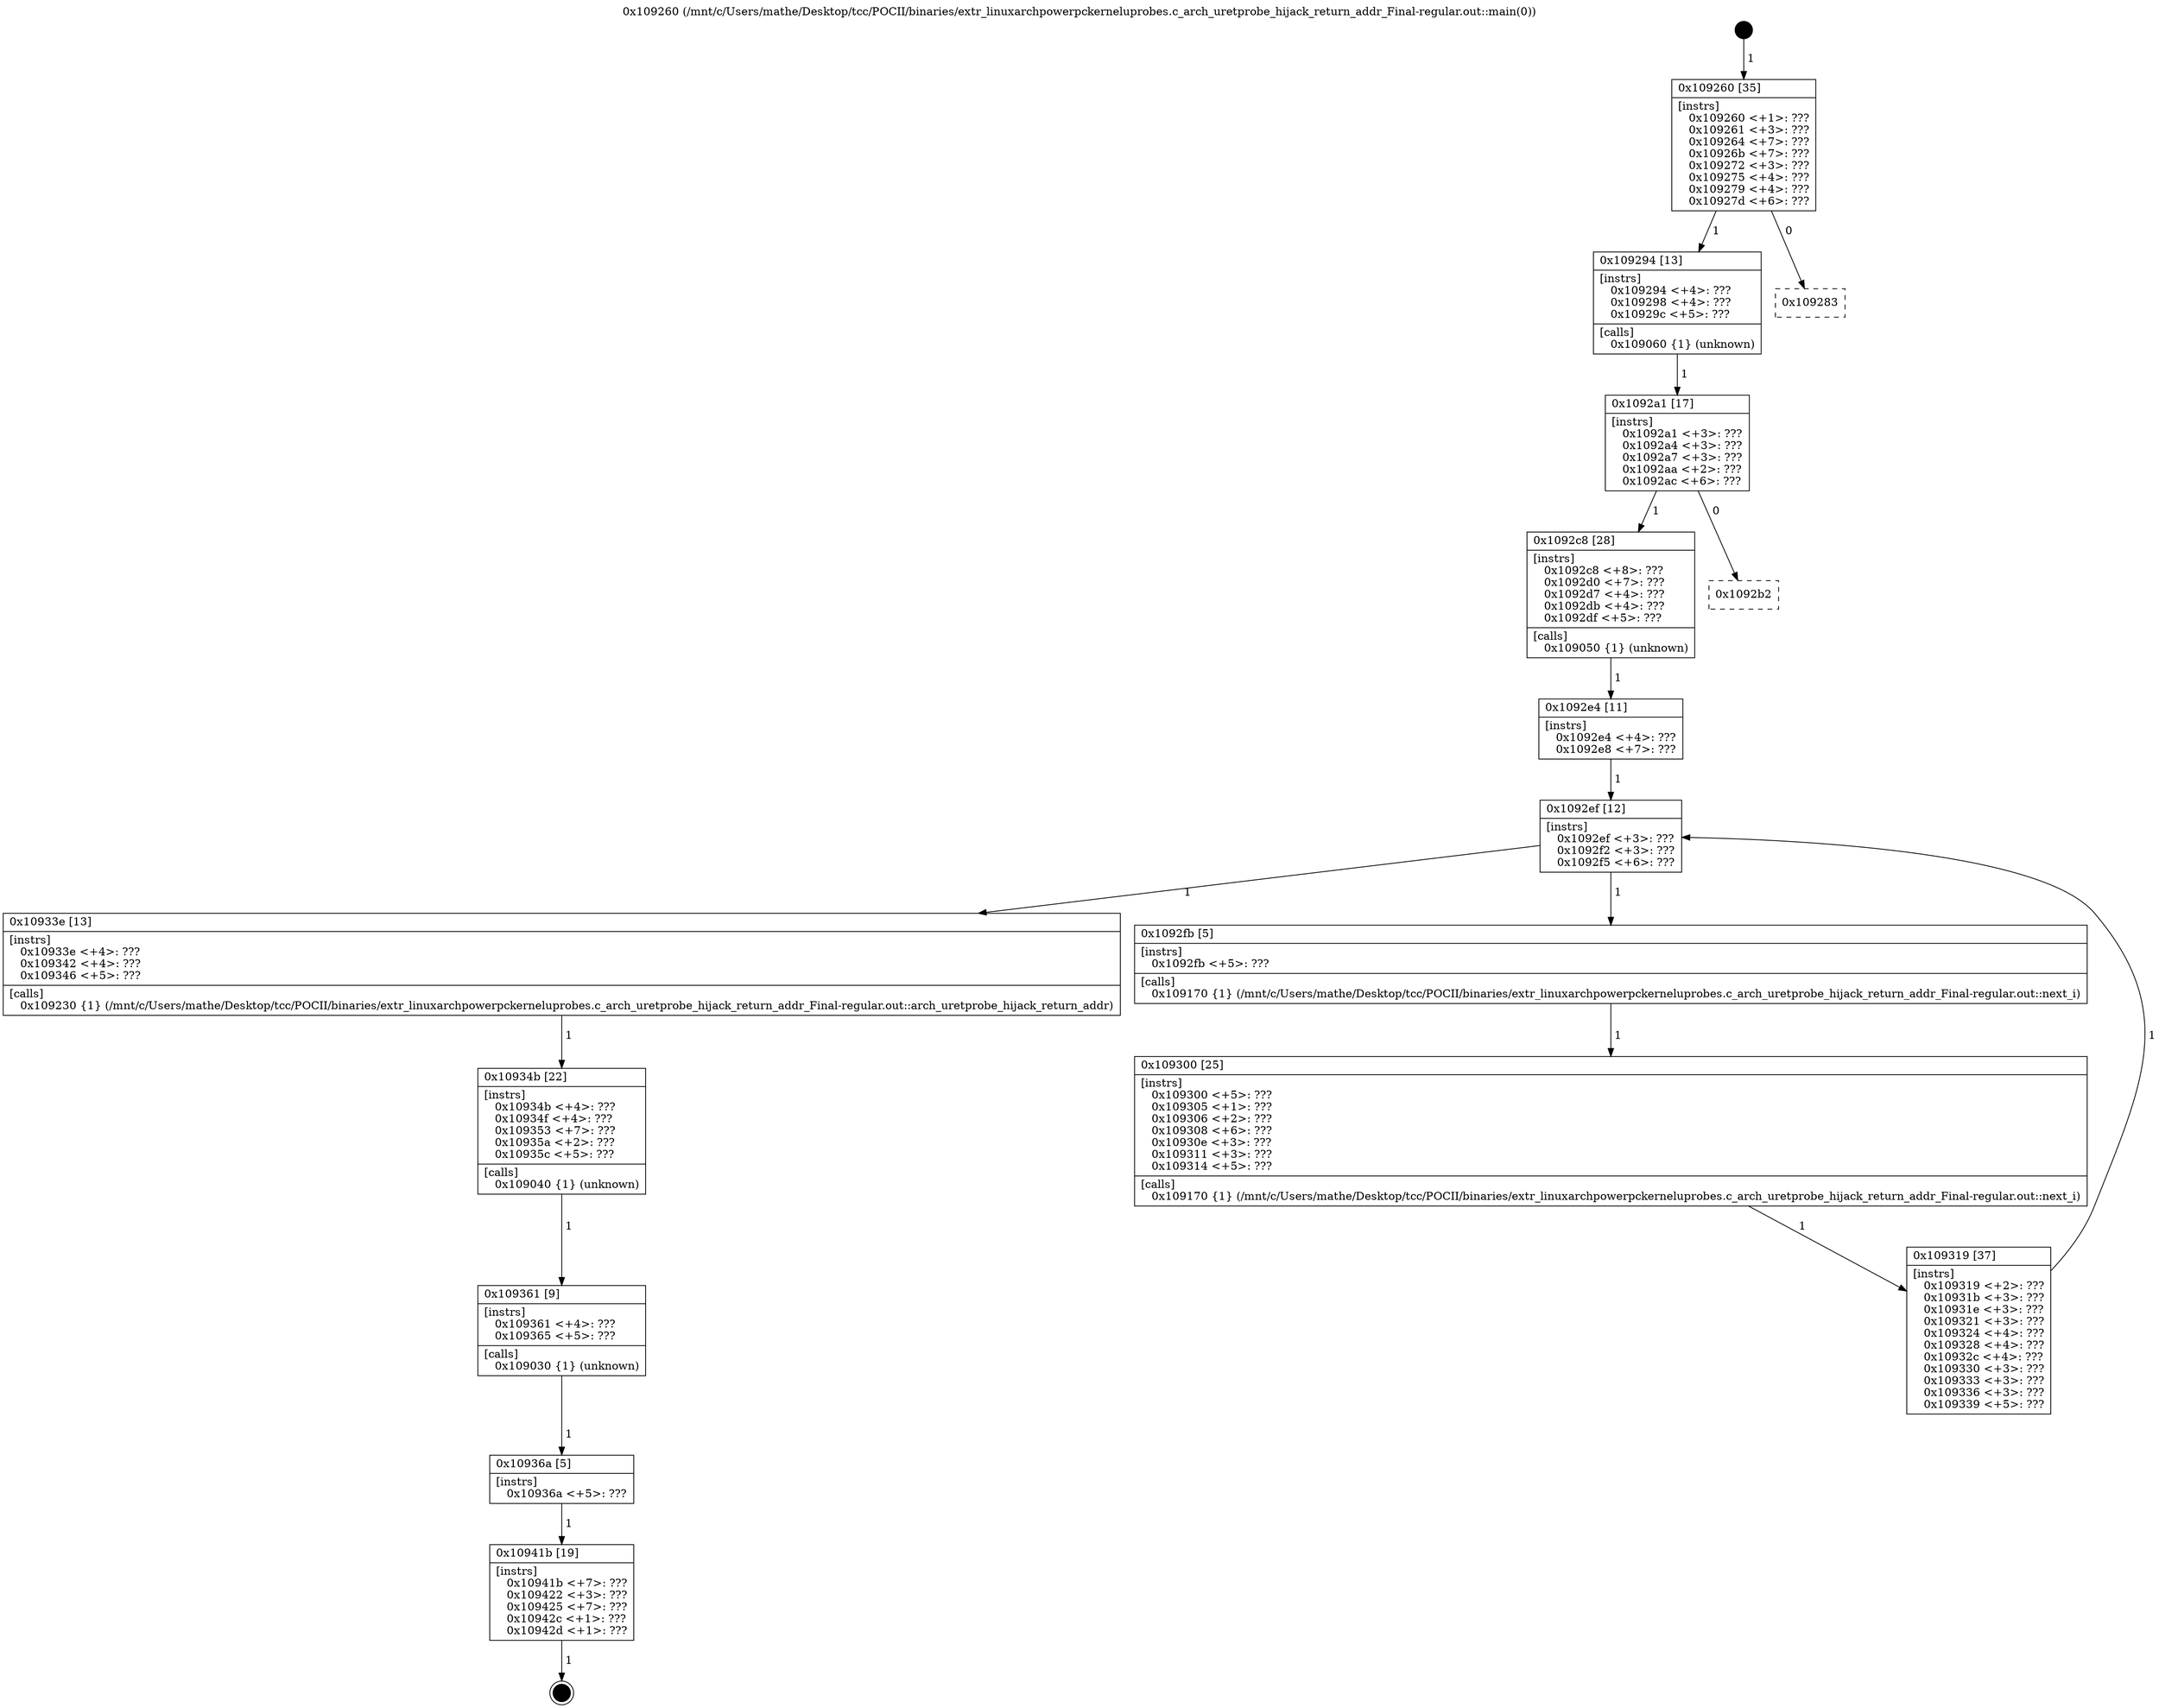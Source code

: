 digraph "0x109260" {
  label = "0x109260 (/mnt/c/Users/mathe/Desktop/tcc/POCII/binaries/extr_linuxarchpowerpckerneluprobes.c_arch_uretprobe_hijack_return_addr_Final-regular.out::main(0))"
  labelloc = "t"
  node[shape=record]

  Entry [label="",width=0.3,height=0.3,shape=circle,fillcolor=black,style=filled]
  "0x109260" [label="{
     0x109260 [35]\l
     | [instrs]\l
     &nbsp;&nbsp;0x109260 \<+1\>: ???\l
     &nbsp;&nbsp;0x109261 \<+3\>: ???\l
     &nbsp;&nbsp;0x109264 \<+7\>: ???\l
     &nbsp;&nbsp;0x10926b \<+7\>: ???\l
     &nbsp;&nbsp;0x109272 \<+3\>: ???\l
     &nbsp;&nbsp;0x109275 \<+4\>: ???\l
     &nbsp;&nbsp;0x109279 \<+4\>: ???\l
     &nbsp;&nbsp;0x10927d \<+6\>: ???\l
  }"]
  "0x109294" [label="{
     0x109294 [13]\l
     | [instrs]\l
     &nbsp;&nbsp;0x109294 \<+4\>: ???\l
     &nbsp;&nbsp;0x109298 \<+4\>: ???\l
     &nbsp;&nbsp;0x10929c \<+5\>: ???\l
     | [calls]\l
     &nbsp;&nbsp;0x109060 \{1\} (unknown)\l
  }"]
  "0x109283" [label="{
     0x109283\l
  }", style=dashed]
  "0x1092a1" [label="{
     0x1092a1 [17]\l
     | [instrs]\l
     &nbsp;&nbsp;0x1092a1 \<+3\>: ???\l
     &nbsp;&nbsp;0x1092a4 \<+3\>: ???\l
     &nbsp;&nbsp;0x1092a7 \<+3\>: ???\l
     &nbsp;&nbsp;0x1092aa \<+2\>: ???\l
     &nbsp;&nbsp;0x1092ac \<+6\>: ???\l
  }"]
  "0x1092c8" [label="{
     0x1092c8 [28]\l
     | [instrs]\l
     &nbsp;&nbsp;0x1092c8 \<+8\>: ???\l
     &nbsp;&nbsp;0x1092d0 \<+7\>: ???\l
     &nbsp;&nbsp;0x1092d7 \<+4\>: ???\l
     &nbsp;&nbsp;0x1092db \<+4\>: ???\l
     &nbsp;&nbsp;0x1092df \<+5\>: ???\l
     | [calls]\l
     &nbsp;&nbsp;0x109050 \{1\} (unknown)\l
  }"]
  "0x1092b2" [label="{
     0x1092b2\l
  }", style=dashed]
  "0x1092ef" [label="{
     0x1092ef [12]\l
     | [instrs]\l
     &nbsp;&nbsp;0x1092ef \<+3\>: ???\l
     &nbsp;&nbsp;0x1092f2 \<+3\>: ???\l
     &nbsp;&nbsp;0x1092f5 \<+6\>: ???\l
  }"]
  "0x10933e" [label="{
     0x10933e [13]\l
     | [instrs]\l
     &nbsp;&nbsp;0x10933e \<+4\>: ???\l
     &nbsp;&nbsp;0x109342 \<+4\>: ???\l
     &nbsp;&nbsp;0x109346 \<+5\>: ???\l
     | [calls]\l
     &nbsp;&nbsp;0x109230 \{1\} (/mnt/c/Users/mathe/Desktop/tcc/POCII/binaries/extr_linuxarchpowerpckerneluprobes.c_arch_uretprobe_hijack_return_addr_Final-regular.out::arch_uretprobe_hijack_return_addr)\l
  }"]
  "0x1092fb" [label="{
     0x1092fb [5]\l
     | [instrs]\l
     &nbsp;&nbsp;0x1092fb \<+5\>: ???\l
     | [calls]\l
     &nbsp;&nbsp;0x109170 \{1\} (/mnt/c/Users/mathe/Desktop/tcc/POCII/binaries/extr_linuxarchpowerpckerneluprobes.c_arch_uretprobe_hijack_return_addr_Final-regular.out::next_i)\l
  }"]
  "0x109300" [label="{
     0x109300 [25]\l
     | [instrs]\l
     &nbsp;&nbsp;0x109300 \<+5\>: ???\l
     &nbsp;&nbsp;0x109305 \<+1\>: ???\l
     &nbsp;&nbsp;0x109306 \<+2\>: ???\l
     &nbsp;&nbsp;0x109308 \<+6\>: ???\l
     &nbsp;&nbsp;0x10930e \<+3\>: ???\l
     &nbsp;&nbsp;0x109311 \<+3\>: ???\l
     &nbsp;&nbsp;0x109314 \<+5\>: ???\l
     | [calls]\l
     &nbsp;&nbsp;0x109170 \{1\} (/mnt/c/Users/mathe/Desktop/tcc/POCII/binaries/extr_linuxarchpowerpckerneluprobes.c_arch_uretprobe_hijack_return_addr_Final-regular.out::next_i)\l
  }"]
  "0x109319" [label="{
     0x109319 [37]\l
     | [instrs]\l
     &nbsp;&nbsp;0x109319 \<+2\>: ???\l
     &nbsp;&nbsp;0x10931b \<+3\>: ???\l
     &nbsp;&nbsp;0x10931e \<+3\>: ???\l
     &nbsp;&nbsp;0x109321 \<+3\>: ???\l
     &nbsp;&nbsp;0x109324 \<+4\>: ???\l
     &nbsp;&nbsp;0x109328 \<+4\>: ???\l
     &nbsp;&nbsp;0x10932c \<+4\>: ???\l
     &nbsp;&nbsp;0x109330 \<+3\>: ???\l
     &nbsp;&nbsp;0x109333 \<+3\>: ???\l
     &nbsp;&nbsp;0x109336 \<+3\>: ???\l
     &nbsp;&nbsp;0x109339 \<+5\>: ???\l
  }"]
  "0x1092e4" [label="{
     0x1092e4 [11]\l
     | [instrs]\l
     &nbsp;&nbsp;0x1092e4 \<+4\>: ???\l
     &nbsp;&nbsp;0x1092e8 \<+7\>: ???\l
  }"]
  "0x10934b" [label="{
     0x10934b [22]\l
     | [instrs]\l
     &nbsp;&nbsp;0x10934b \<+4\>: ???\l
     &nbsp;&nbsp;0x10934f \<+4\>: ???\l
     &nbsp;&nbsp;0x109353 \<+7\>: ???\l
     &nbsp;&nbsp;0x10935a \<+2\>: ???\l
     &nbsp;&nbsp;0x10935c \<+5\>: ???\l
     | [calls]\l
     &nbsp;&nbsp;0x109040 \{1\} (unknown)\l
  }"]
  "0x109361" [label="{
     0x109361 [9]\l
     | [instrs]\l
     &nbsp;&nbsp;0x109361 \<+4\>: ???\l
     &nbsp;&nbsp;0x109365 \<+5\>: ???\l
     | [calls]\l
     &nbsp;&nbsp;0x109030 \{1\} (unknown)\l
  }"]
  "0x10936a" [label="{
     0x10936a [5]\l
     | [instrs]\l
     &nbsp;&nbsp;0x10936a \<+5\>: ???\l
  }"]
  "0x10941b" [label="{
     0x10941b [19]\l
     | [instrs]\l
     &nbsp;&nbsp;0x10941b \<+7\>: ???\l
     &nbsp;&nbsp;0x109422 \<+3\>: ???\l
     &nbsp;&nbsp;0x109425 \<+7\>: ???\l
     &nbsp;&nbsp;0x10942c \<+1\>: ???\l
     &nbsp;&nbsp;0x10942d \<+1\>: ???\l
  }"]
  Exit [label="",width=0.3,height=0.3,shape=circle,fillcolor=black,style=filled,peripheries=2]
  Entry -> "0x109260" [label=" 1"]
  "0x109260" -> "0x109294" [label=" 1"]
  "0x109260" -> "0x109283" [label=" 0"]
  "0x109294" -> "0x1092a1" [label=" 1"]
  "0x1092a1" -> "0x1092c8" [label=" 1"]
  "0x1092a1" -> "0x1092b2" [label=" 0"]
  "0x1092c8" -> "0x1092e4" [label=" 1"]
  "0x1092ef" -> "0x10933e" [label=" 1"]
  "0x1092ef" -> "0x1092fb" [label=" 1"]
  "0x1092fb" -> "0x109300" [label=" 1"]
  "0x109300" -> "0x109319" [label=" 1"]
  "0x1092e4" -> "0x1092ef" [label=" 1"]
  "0x109319" -> "0x1092ef" [label=" 1"]
  "0x10933e" -> "0x10934b" [label=" 1"]
  "0x10934b" -> "0x109361" [label=" 1"]
  "0x109361" -> "0x10936a" [label=" 1"]
  "0x10936a" -> "0x10941b" [label=" 1"]
  "0x10941b" -> Exit [label=" 1"]
}
